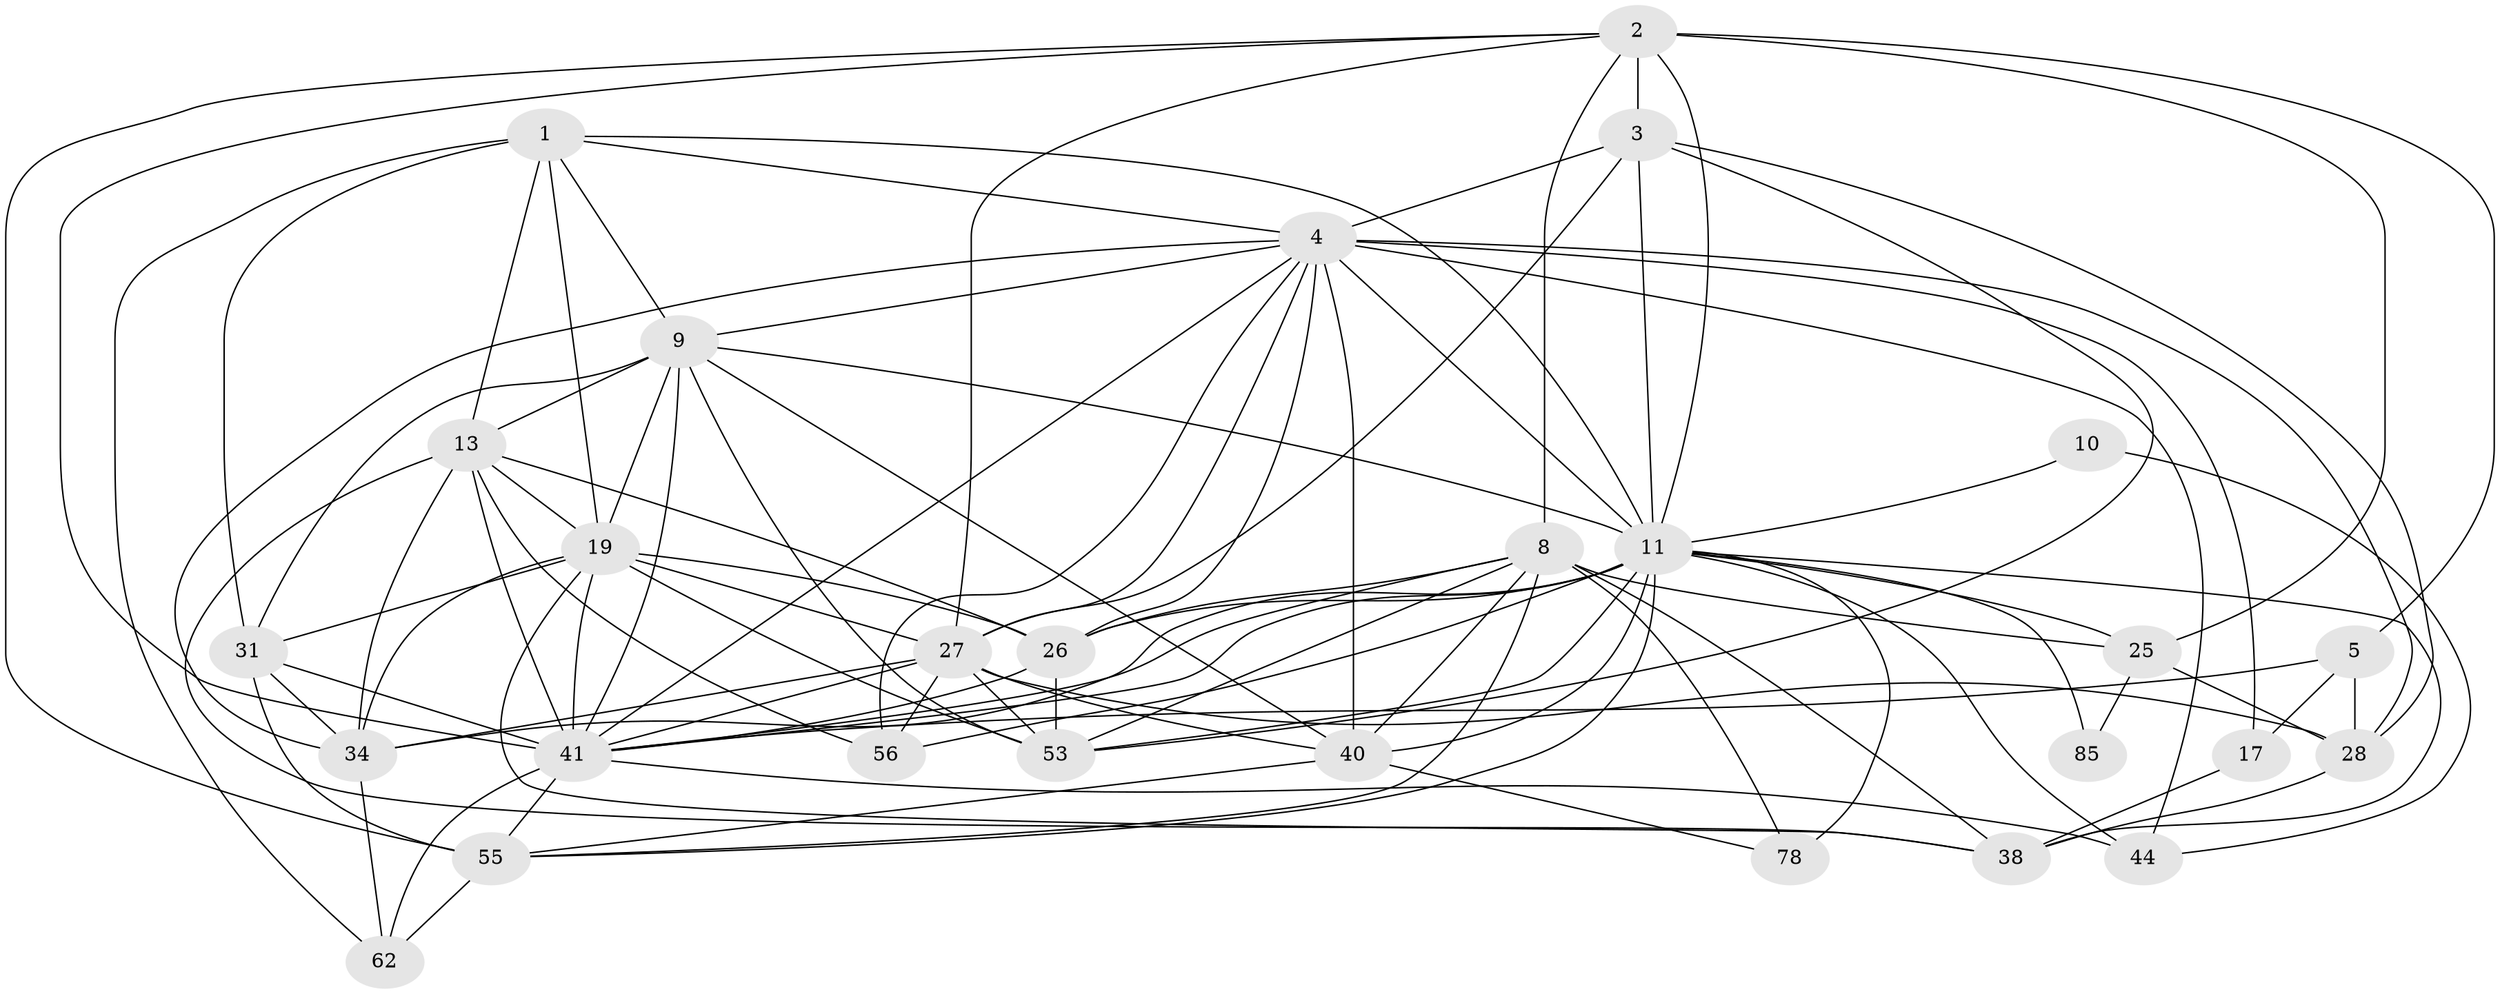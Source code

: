// original degree distribution, {3: 0.30434782608695654, 5: 0.20652173913043478, 6: 0.06521739130434782, 7: 0.03260869565217391, 4: 0.29347826086956524, 2: 0.08695652173913043, 8: 0.010869565217391304}
// Generated by graph-tools (version 1.1) at 2025/19/03/04/25 18:19:01]
// undirected, 28 vertices, 98 edges
graph export_dot {
graph [start="1"]
  node [color=gray90,style=filled];
  1 [super="+6"];
  2 [super="+91+16+22"];
  3 [super="+14+66"];
  4 [super="+89+30+7+20+86"];
  5 [super="+92"];
  8 [super="+23+59"];
  9 [super="+24+76+70+82"];
  10;
  11 [super="+18+46+12"];
  13 [super="+83+15"];
  17 [super="+45"];
  19 [super="+21+32"];
  25 [super="+81"];
  26 [super="+35"];
  27 [super="+29+74"];
  28 [super="+36+37+73"];
  31 [super="+69+39+60"];
  34 [super="+77+48"];
  38 [super="+43"];
  40 [super="+42"];
  41 [super="+84+64+67+61"];
  44 [super="+80"];
  53 [super="+87+71"];
  55 [super="+58"];
  56;
  62;
  78;
  85;
  1 -- 4;
  1 -- 31;
  1 -- 62;
  1 -- 13;
  1 -- 19 [weight=2];
  1 -- 11;
  1 -- 9;
  2 -- 3 [weight=2];
  2 -- 27;
  2 -- 11 [weight=2];
  2 -- 5;
  2 -- 41;
  2 -- 55 [weight=2];
  2 -- 25;
  2 -- 8;
  3 -- 11 [weight=2];
  3 -- 28;
  3 -- 4 [weight=2];
  3 -- 27;
  3 -- 53;
  4 -- 56;
  4 -- 44;
  4 -- 11;
  4 -- 28;
  4 -- 17;
  4 -- 26;
  4 -- 27;
  4 -- 40;
  4 -- 9;
  4 -- 41;
  4 -- 34;
  5 -- 17;
  5 -- 41;
  5 -- 28;
  8 -- 41;
  8 -- 40;
  8 -- 53;
  8 -- 38;
  8 -- 55;
  8 -- 25;
  8 -- 26;
  8 -- 78;
  9 -- 31;
  9 -- 40;
  9 -- 13;
  9 -- 19 [weight=2];
  9 -- 53;
  9 -- 11;
  9 -- 41;
  10 -- 44;
  10 -- 11;
  11 -- 25;
  11 -- 41;
  11 -- 85 [weight=2];
  11 -- 44;
  11 -- 38;
  11 -- 78;
  11 -- 53;
  11 -- 55;
  11 -- 56;
  11 -- 26;
  11 -- 40;
  11 -- 34 [weight=3];
  13 -- 26;
  13 -- 41;
  13 -- 19;
  13 -- 38;
  13 -- 56;
  13 -- 34 [weight=2];
  17 -- 38;
  19 -- 41 [weight=2];
  19 -- 31;
  19 -- 27;
  19 -- 26;
  19 -- 53;
  19 -- 38;
  19 -- 34;
  25 -- 85;
  25 -- 28 [weight=2];
  26 -- 41;
  26 -- 53;
  27 -- 56;
  27 -- 53;
  27 -- 41;
  27 -- 28;
  27 -- 40;
  27 -- 34;
  28 -- 38;
  31 -- 34;
  31 -- 55 [weight=2];
  31 -- 41 [weight=2];
  34 -- 62;
  40 -- 55;
  40 -- 78;
  41 -- 44;
  41 -- 55;
  41 -- 62;
  55 -- 62;
}
